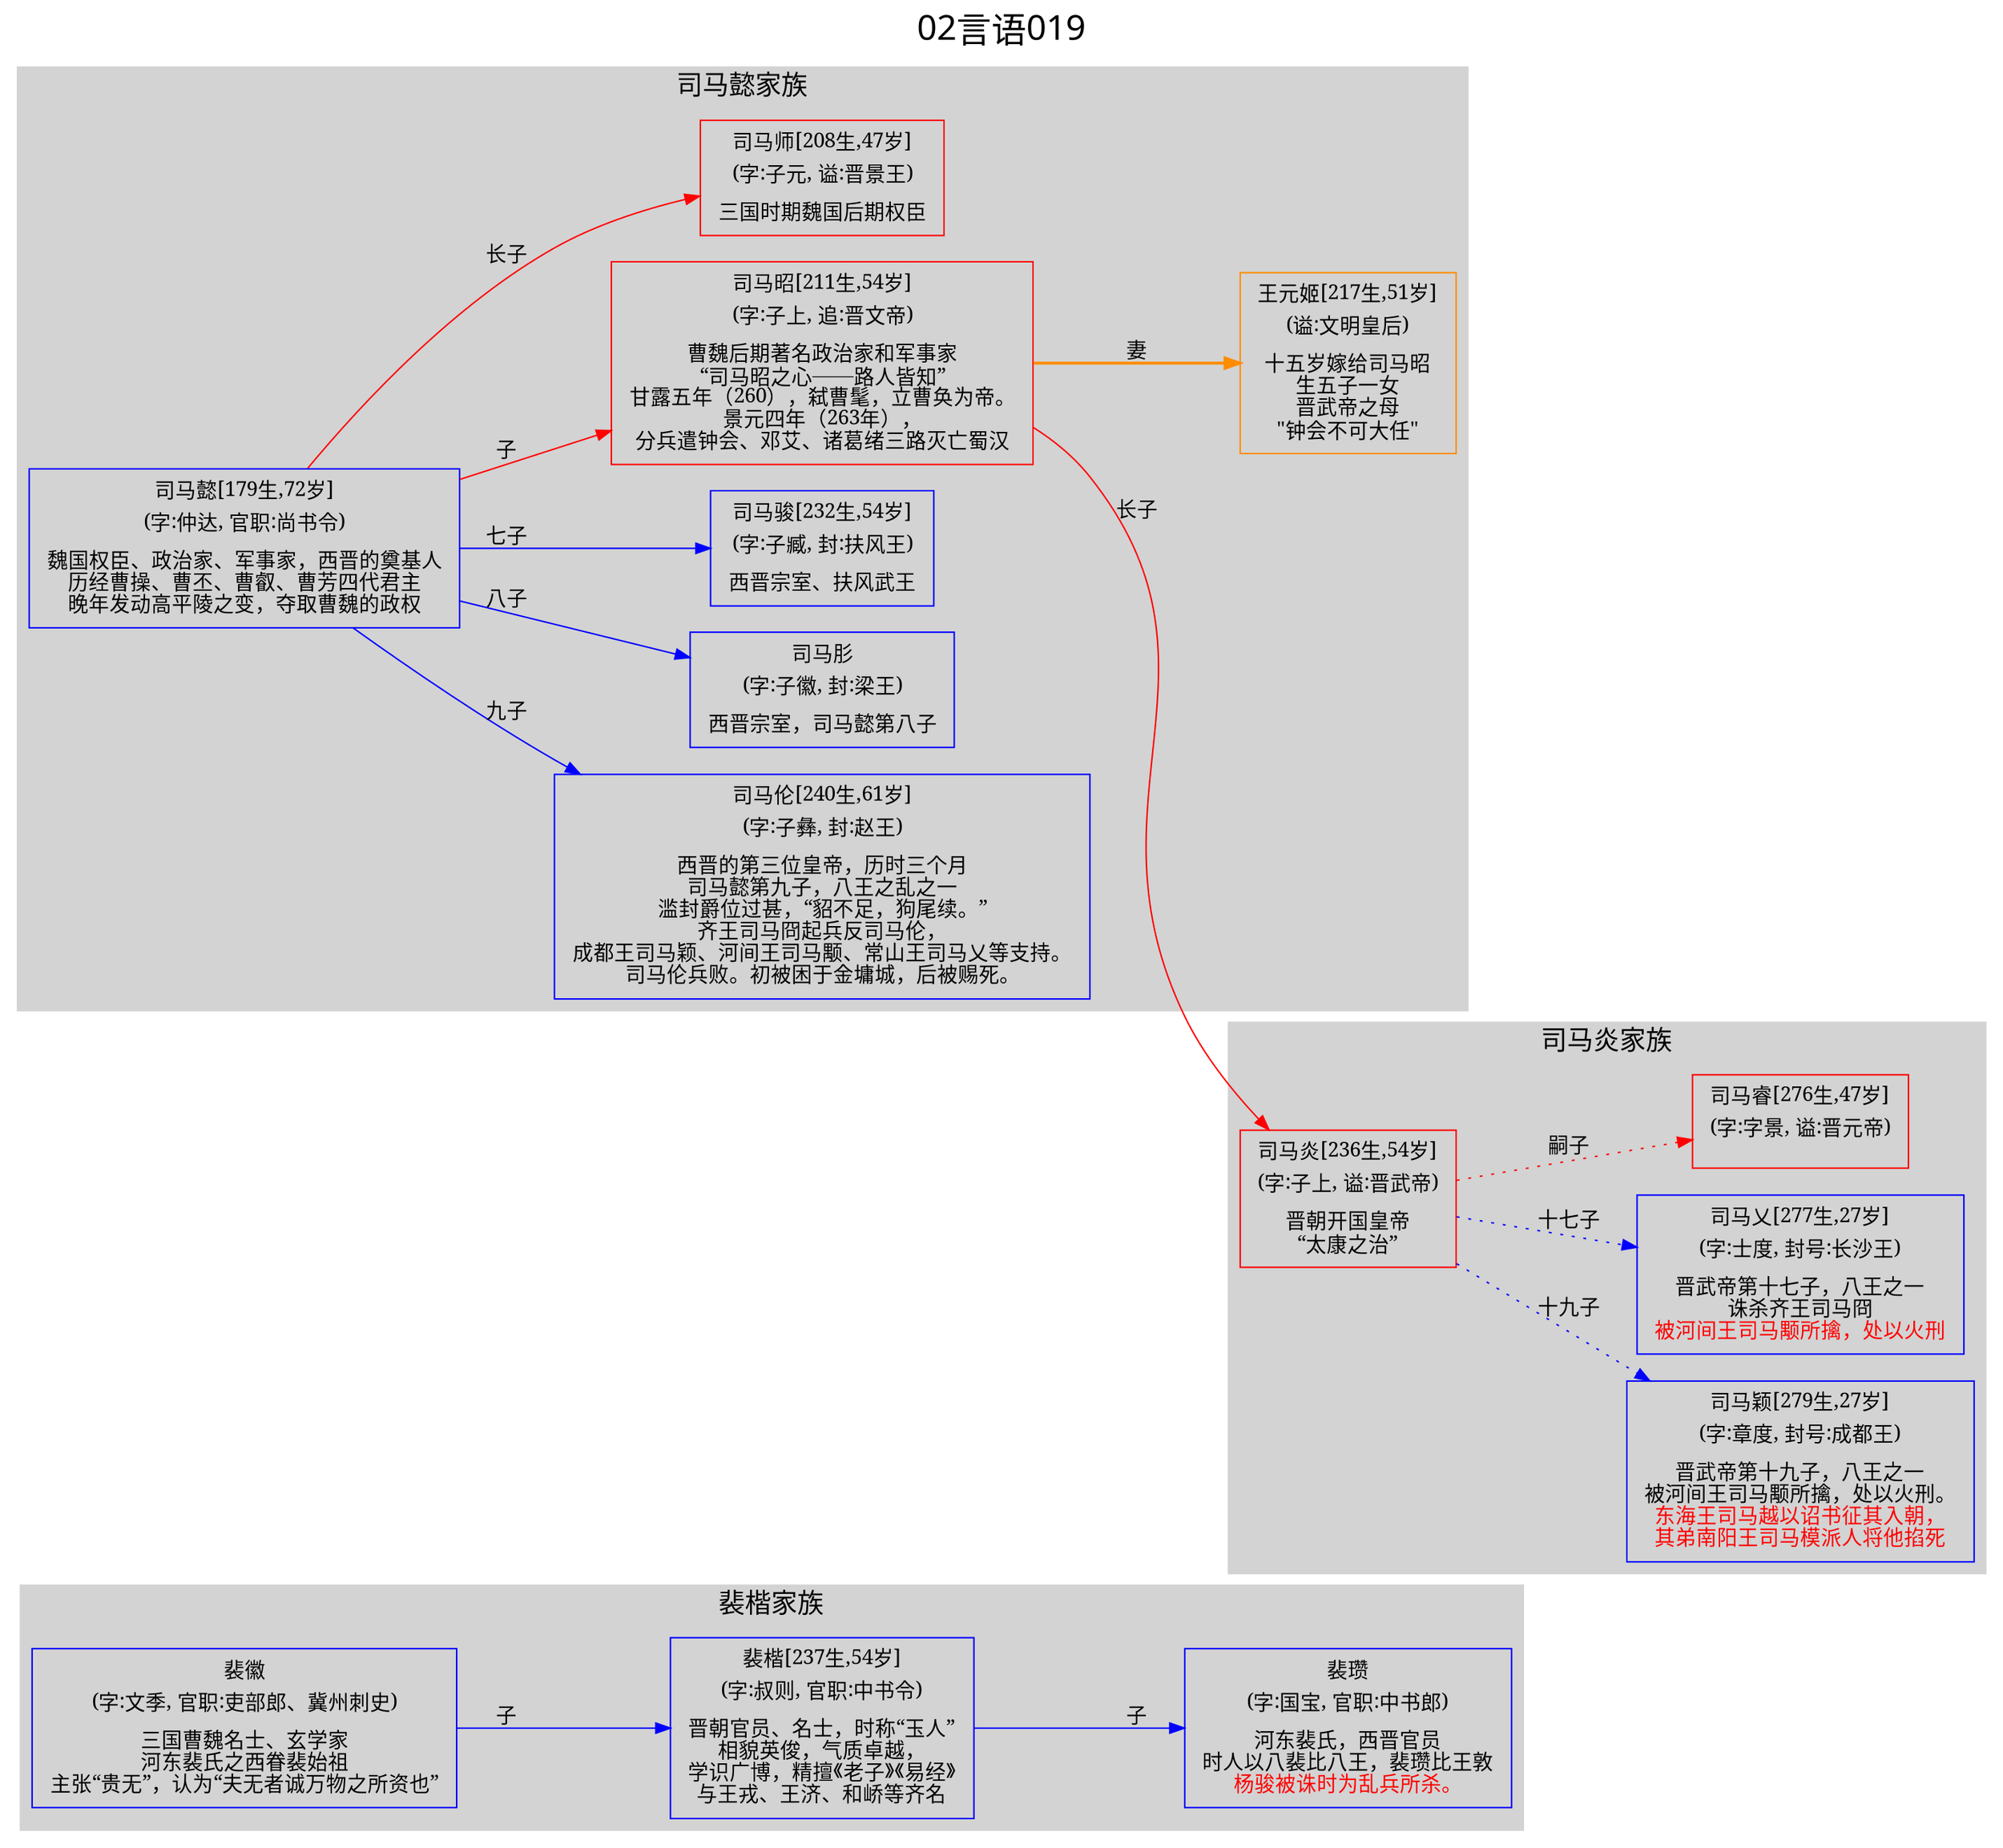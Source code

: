 
digraph
{
	rankdir = "LR";
	ranksep = 0.5;
	label = "02言语019";
	labelloc = "t";
	fontsize = "24";
	fontname = "SimHei";

	graph [style="filled", color="lightgrey"];
	node [fontname="SimSun"];
	edge [fontname="SimSun"];

	裴楷 [shape="box", color="blue", label=<<table border="0" cellborder="0"><tr><td>裴楷[237生,54岁]</td></tr><tr><td>(字:叔则, 官职:中书令)</td></tr><tr><td></td></tr><tr><td>晋朝官员、名士，时称“玉人”<br/>相貌英俊，气质卓越，<br/>学识广博，精擅《老子》《易经》<br/>与王戎、王济、和峤等齐名<br/></td></tr></table>>];
	裴瓒 [shape="box", color="blue", label=<<table border="0" cellborder="0"><tr><td>裴瓒</td></tr><tr><td>(字:国宝, 官职:中书郎)</td></tr><tr><td></td></tr><tr><td>河东裴氏，西晋官员<br/>时人以八裴比八王，裴瓒比王敦<br/><font color = 'red'>杨骏被诛时为乱兵所杀。<br/></font></td></tr></table>>];
	裴徽 [shape="box", color="blue", label=<<table border="0" cellborder="0"><tr><td>裴徽</td></tr><tr><td>(字:文季, 官职:吏部郎、冀州刺史)</td></tr><tr><td></td></tr><tr><td>三国曹魏名士、玄学家<br/>河东裴氏之西眷裴始祖<br/>主张“贵无”，认为“夫无者诚万物之所资也”<br/></td></tr></table>>];
	司马炎 [shape="box", color="red", label=<<table border="0" cellborder="0"><tr><td>司马炎[236生,54岁]</td></tr><tr><td>(字:子上, 谥:晋武帝)</td></tr><tr><td></td></tr><tr><td>晋朝开国皇帝<br/>“太康之治”<br/></td></tr></table>>];
	司马颖 [shape="box", color="blue", label=<<table border="0" cellborder="0"><tr><td>司马颖[279生,27岁]</td></tr><tr><td>(字:章度, 封号:成都王)</td></tr><tr><td></td></tr><tr><td>晋武帝第十九子，八王之一<br/>被河间王司马颙所擒，处以火刑。<br/><font color = 'red'>东海王司马越以诏书征其入朝，<br/>其弟南阳王司马模派人将他掐死</font></td></tr></table>>];
	司马乂 [shape="box", color="blue", label=<<table border="0" cellborder="0"><tr><td>司马乂[277生,27岁]</td></tr><tr><td>(字:士度, 封号:长沙王)</td></tr><tr><td></td></tr><tr><td>晋武帝第十七子，八王之一<br/>诛杀齐王司马冏<br/><font color = 'red'>被河间王司马颙所擒，处以火刑</font></td></tr></table>>];
	司马睿 [shape="box", color="red", label=<<table border="0" cellborder="0"><tr><td>司马睿[276生,47岁]</td></tr><tr><td>(字:字景, 谥:晋元帝)</td></tr><tr><td></td></tr><tr><td></td></tr></table>>];
	司马懿 [shape="box", color="blue", label=<<table border="0" cellborder="0"><tr><td>司马懿[179生,72岁]</td></tr><tr><td>(字:仲达, 官职:尚书令)</td></tr><tr><td></td></tr><tr><td>魏国权臣、政治家、军事家，西晋的奠基人<br/>历经曹操、曹丕、曹叡、曹芳四代君主<br/>晚年发动高平陵之变，夺取曹魏的政权<br/></td></tr></table>>];
	司马伦 [shape="box", color="blue", label=<<table border="0" cellborder="0"><tr><td>司马伦[240生,61岁]</td></tr><tr><td>(字:子彝, 封:赵王)</td></tr><tr><td></td></tr><tr><td>西晋的第三位皇帝，历时三个月<br/>司马懿第九子，八王之乱之一<br/>滥封爵位过甚，“貂不足，狗尾续。”<br/>齐王司马冏起兵反司马伦，<br/>成都王司马颖、河间王司马颙、常山王司马乂等支持。<br/>司马伦兵败。初被困于金墉城，后被赐死。<br/></td></tr></table>>];
	司马肜 [shape="box", color="blue", label=<<table border="0" cellborder="0"><tr><td>司马肜</td></tr><tr><td>(字:子徽, 封:梁王)</td></tr><tr><td></td></tr><tr><td>西晋宗室，司马懿第八子<br/></td></tr></table>>];
	司马骏 [shape="box", color="blue", label=<<table border="0" cellborder="0"><tr><td>司马骏[232生,54岁]</td></tr><tr><td>(字:子臧, 封:扶风王)</td></tr><tr><td></td></tr><tr><td>西晋宗室、扶风武王<br/></td></tr></table>>];
	王元姬 [shape="box", color="darkorange", label=<<table border="0" cellborder="0"><tr><td>王元姬[217生,51岁]</td></tr><tr><td>(谥:文明皇后)</td></tr><tr><td></td></tr><tr><td>十五岁嫁给司马昭<br/>生五子一女<br/>晋武帝之母<br/>"钟会不可大任"<br/></td></tr></table>>];
	司马昭 [shape="box", color="red", label=<<table border="0" cellborder="0"><tr><td>司马昭[211生,54岁]</td></tr><tr><td>(字:子上, 追:晋文帝)</td></tr><tr><td></td></tr><tr><td>曹魏后期著名政治家和军事家<br/>“司马昭之心——路人皆知”<br/>甘露五年（260），弑曹髦，立曹奂为帝。<br/>景元四年（263年），<br/>分兵遣钟会、邓艾、诸葛绪三路灭亡蜀汉<br/></td></tr></table>>];
	司马师 [shape="box", color="red", label=<<table border="0" cellborder="0"><tr><td>司马师[208生,47岁]</td></tr><tr><td>(字:子元, 谥:晋景王)</td></tr><tr><td></td></tr><tr><td>三国时期魏国后期权臣<br/></td></tr></table>>];

	裴徽 -> 裴楷 [label="子", style=solid, color="blue"];
	裴楷 -> 裴瓒 [label="子", style=solid, color="blue"];
	司马炎 -> 司马睿 [label="嗣子", style=dotted, color="red"];
	司马炎 -> 司马乂 [label="十七子", style=dotted, color="blue"];
	司马炎 -> 司马颖 [label="十九子", style=dotted, color="blue"];
	司马懿 -> 司马师 [label="长子", style=solid, color="red"];
	司马懿 -> 司马昭 [label="子", style=solid, color="red"];
	司马昭 -> 王元姬 [label="妻", style=bold, color="darkorange"];
	司马昭 -> 司马炎 [label="长子", style=solid, color="red"];
	司马懿 -> 司马骏 [label="七子", style=solid, color="blue"];
	司马懿 -> 司马肜 [label="八子", style=solid, color="blue"];
	司马懿 -> 司马伦 [label="九子", style=solid, color="blue"];


	subgraph "cluster_裴楷"
	{
		fontsize="18";
		label="裴楷家族";
		裴楷;裴瓒;裴徽;
	}

	subgraph "cluster_司马炎"
	{
		fontsize="18";
		label="司马炎家族";
		司马炎;司马颖;司马乂;司马睿;
	}

	subgraph "cluster_司马懿"
	{
		fontsize="18";
		label="司马懿家族";
		司马懿;司马炎;司马伦;司马肜;司马骏;王元姬;司马昭;司马师;
	}

}
